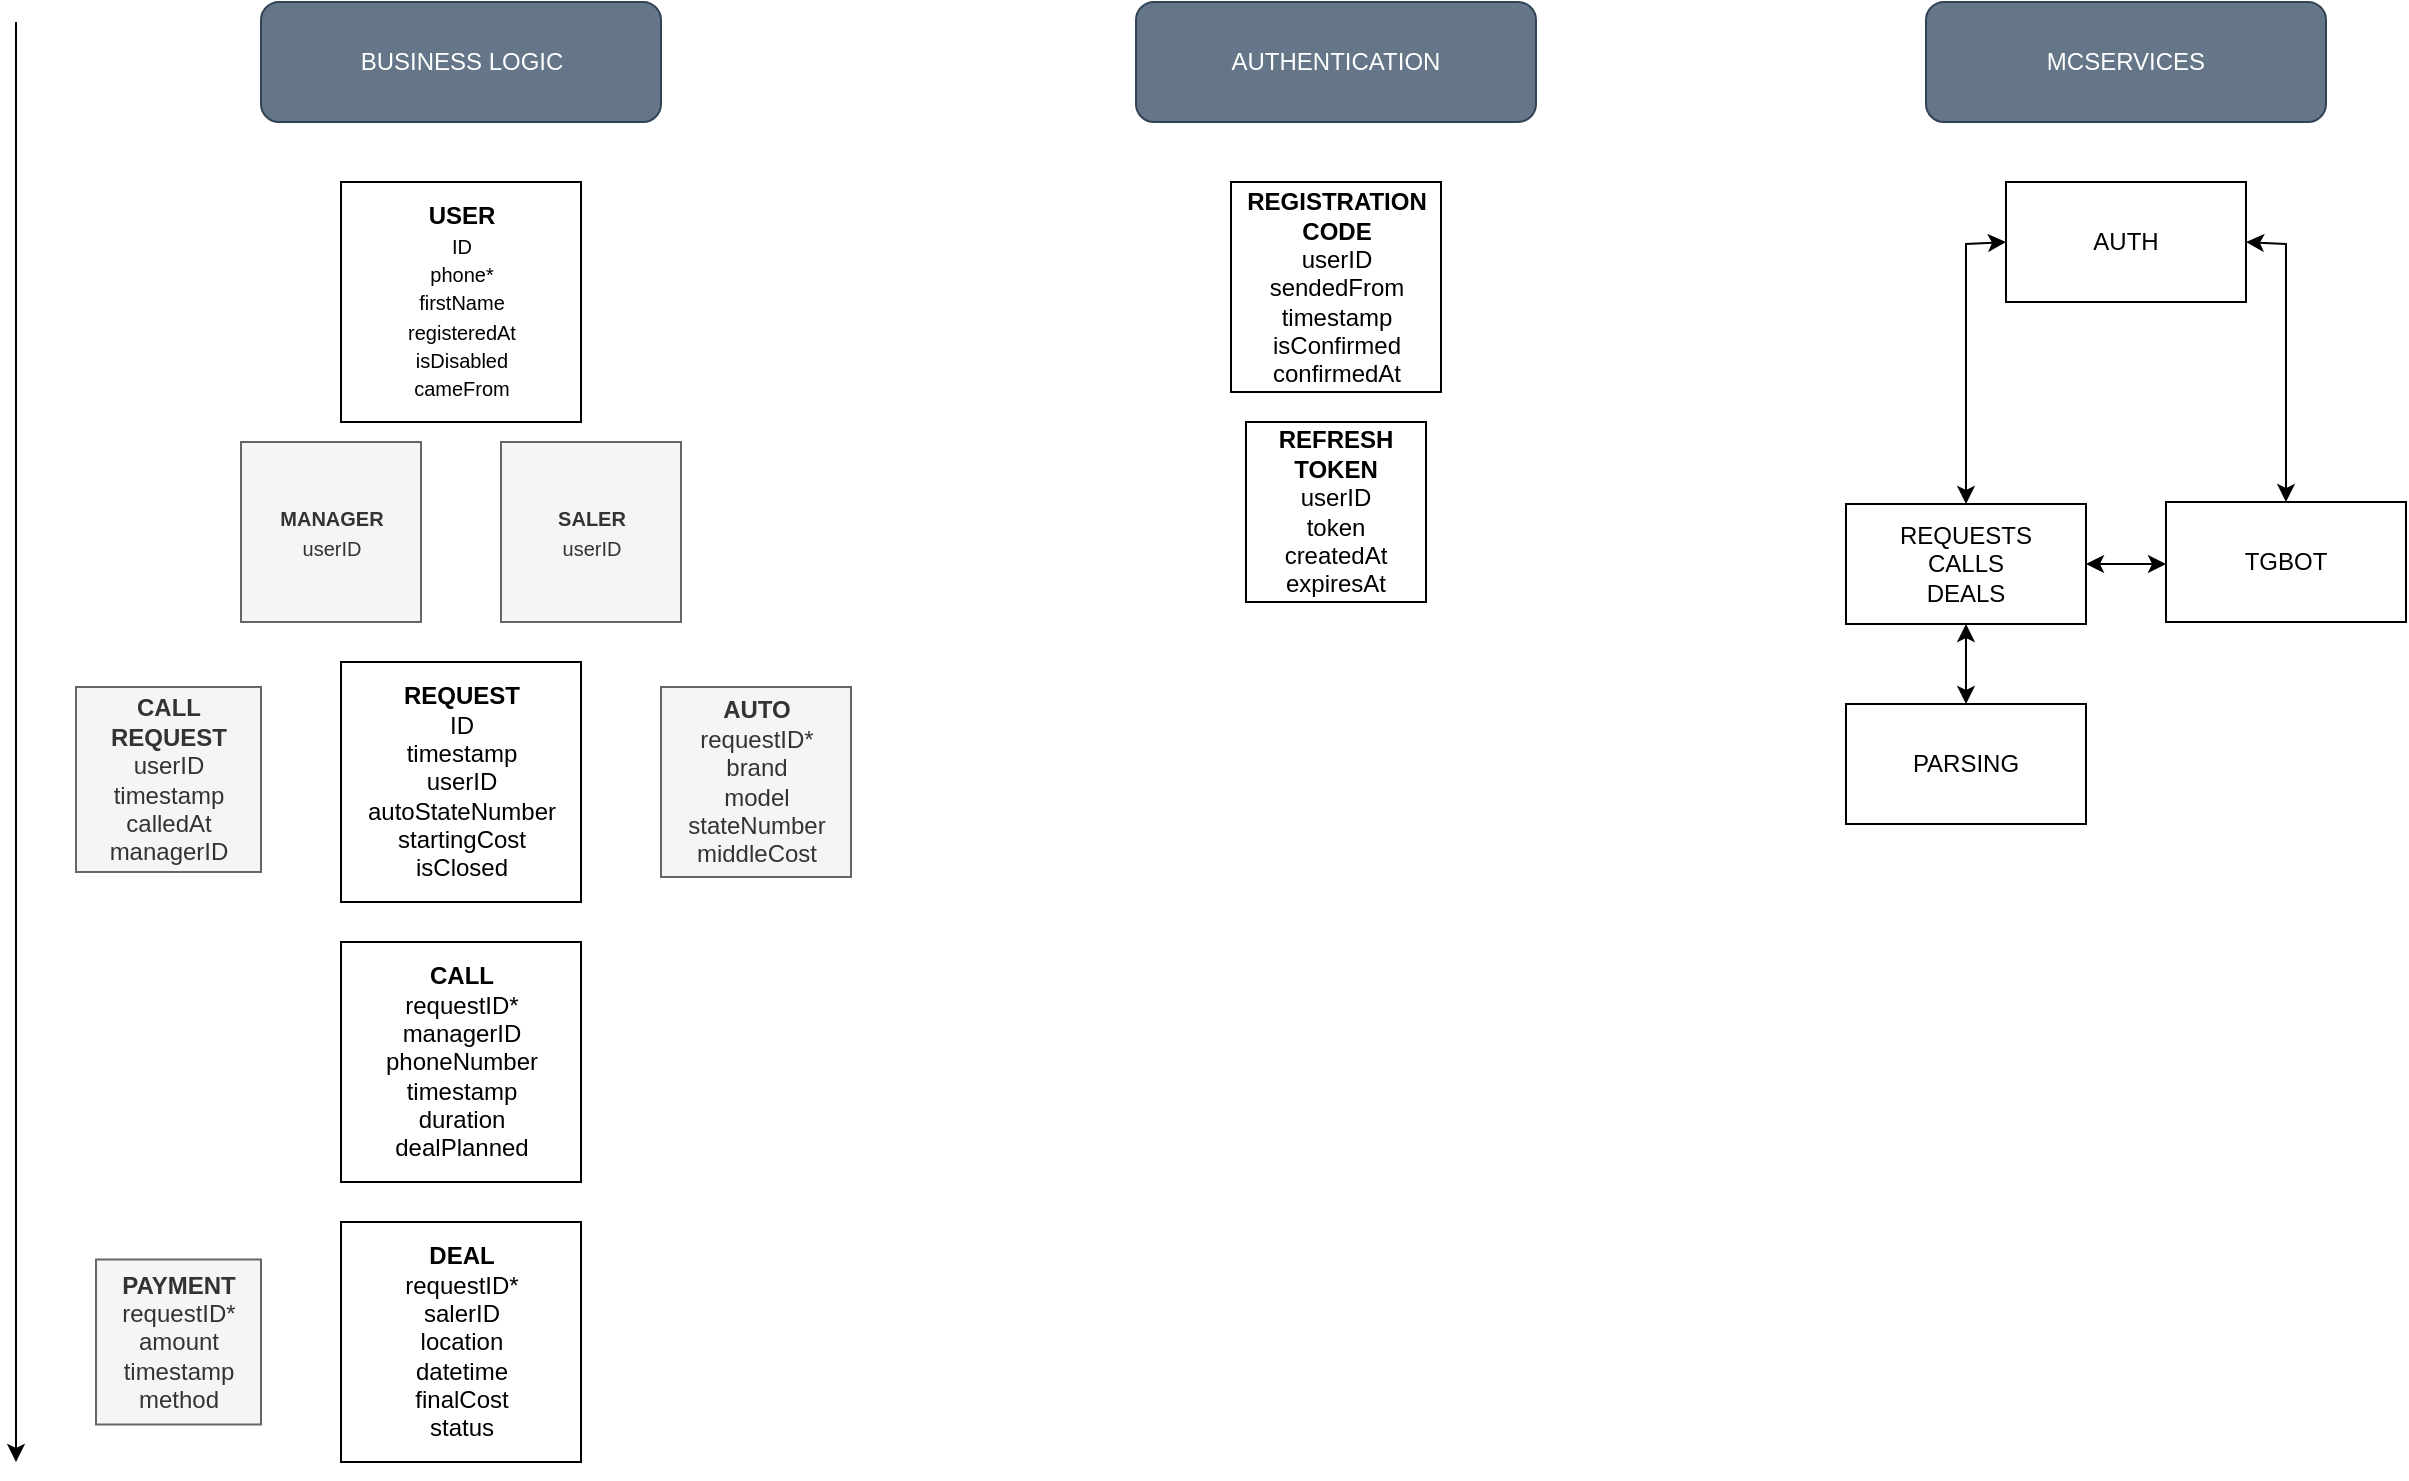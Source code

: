 <mxfile version="20.5.3" type="embed"><diagram name="Страница — 1" id="nBrP1E0GAgVyJa1ZpKWH"><mxGraphModel dx="469" dy="371" grid="1" gridSize="10" guides="1" tooltips="1" connect="1" arrows="1" fold="1" page="1" pageScale="1" pageWidth="3300" pageHeight="2339" background="none" math="0" shadow="0"><root><mxCell id="0"/><mxCell id="1" parent="0"/><mxCell id="g8gEgHumIA5f0x8cdPXF-1" value="&lt;b&gt;USER&lt;/b&gt;&lt;br&gt;&lt;font style=&quot;font-size: 10px;&quot;&gt;ID&lt;br&gt;phone*&lt;br&gt;firstName&lt;br&gt;registeredAt&lt;br&gt;isDisabled&lt;br&gt;cameFrom&lt;br&gt;&lt;/font&gt;" style="whiteSpace=wrap;html=1;aspect=fixed;" parent="1" vertex="1"><mxGeometry x="367.5" y="139" width="120" height="120" as="geometry"/></mxCell><mxCell id="g8gEgHumIA5f0x8cdPXF-9" value="&lt;b&gt;AUTO&lt;/b&gt;&lt;br&gt;requestID*&lt;br&gt;brand&lt;br&gt;model&lt;br&gt;stateNumber&lt;br&gt;middleCost" style="whiteSpace=wrap;html=1;aspect=fixed;fillColor=#f5f5f5;fontColor=#333333;strokeColor=#666666;" parent="1" vertex="1"><mxGeometry x="527.5" y="391.5" width="95" height="95" as="geometry"/></mxCell><mxCell id="g8gEgHumIA5f0x8cdPXF-10" value="&lt;b&gt;REQUEST&lt;br&gt;&lt;/b&gt;ID&lt;br&gt;timestamp&lt;br&gt;userID&lt;br&gt;autoStateNumber&lt;br&gt;startingCost&lt;br&gt;isClosed" style="whiteSpace=wrap;html=1;aspect=fixed;container=1;" parent="1" vertex="1"><mxGeometry x="367.5" y="379" width="120" height="120" as="geometry"><mxRectangle x="202.5" y="360" width="130" height="110" as="alternateBounds"/></mxGeometry></mxCell><mxCell id="g8gEgHumIA5f0x8cdPXF-17" value="&lt;b&gt;CALL&lt;br&gt;&lt;/b&gt;requestID*&lt;br&gt;managerID&lt;br&gt;phoneNumber&lt;br&gt;timestamp&lt;br&gt;duration&lt;br&gt;dealPlanned" style="whiteSpace=wrap;html=1;aspect=fixed;" parent="1" vertex="1"><mxGeometry x="367.5" y="519" width="120" height="120" as="geometry"/></mxCell><mxCell id="g8gEgHumIA5f0x8cdPXF-20" value="&lt;b&gt;DEAL&lt;/b&gt;&lt;br&gt;requestID*&lt;br&gt;salerID&lt;br&gt;location&lt;br&gt;datetime&lt;br&gt;finalCost&lt;br&gt;status" style="whiteSpace=wrap;html=1;aspect=fixed;" parent="1" vertex="1"><mxGeometry x="367.5" y="659" width="120" height="120" as="geometry"/></mxCell><mxCell id="g8gEgHumIA5f0x8cdPXF-23" value="&lt;font style=&quot;font-size: 10px;&quot;&gt;&lt;b&gt;MANAGER&lt;br&gt;&lt;/b&gt;userID&lt;br&gt;&lt;/font&gt;" style="whiteSpace=wrap;html=1;aspect=fixed;fillColor=#f5f5f5;strokeColor=#666666;fontColor=#333333;" parent="1" vertex="1"><mxGeometry x="317.5" y="269" width="90" height="90" as="geometry"/></mxCell><mxCell id="g8gEgHumIA5f0x8cdPXF-24" value="&lt;font style=&quot;font-size: 10px;&quot;&gt;&lt;b&gt;SALER&lt;br&gt;&lt;/b&gt;userID&lt;br&gt;&lt;/font&gt;" style="whiteSpace=wrap;html=1;aspect=fixed;fillColor=#f5f5f5;strokeColor=#666666;fontColor=#333333;" parent="1" vertex="1"><mxGeometry x="447.5" y="269" width="90" height="90" as="geometry"/></mxCell><mxCell id="g8gEgHumIA5f0x8cdPXF-29" value="&lt;b&gt;PAYMENT&lt;br&gt;&lt;/b&gt;requestID*&lt;br&gt;amount&lt;br&gt;timestamp&lt;br&gt;method" style="whiteSpace=wrap;html=1;aspect=fixed;fillColor=#f5f5f5;fontColor=#333333;strokeColor=#666666;" parent="1" vertex="1"><mxGeometry x="245" y="677.75" width="82.5" height="82.5" as="geometry"/></mxCell><mxCell id="g8gEgHumIA5f0x8cdPXF-31" value="BUSINESS LOGIC" style="rounded=1;whiteSpace=wrap;html=1;fillColor=#647687;strokeColor=#314354;fontColor=#ffffff;" parent="1" vertex="1"><mxGeometry x="327.5" y="49" width="200" height="60" as="geometry"/></mxCell><mxCell id="g8gEgHumIA5f0x8cdPXF-35" value="" style="endArrow=classic;html=1;rounded=0;" parent="1" edge="1"><mxGeometry width="50" height="50" relative="1" as="geometry"><mxPoint x="205" y="59" as="sourcePoint"/><mxPoint x="205" y="779" as="targetPoint"/></mxGeometry></mxCell><mxCell id="g8gEgHumIA5f0x8cdPXF-49" value="&lt;b&gt;REGISTRATION&lt;/b&gt;&lt;br&gt;&lt;b&gt;CODE&lt;/b&gt;&lt;br&gt;userID&lt;br&gt;sendedFrom&lt;br&gt;timestamp&lt;br&gt;isConfirmed&lt;br&gt;confirmedAt" style="whiteSpace=wrap;html=1;aspect=fixed;" parent="1" vertex="1"><mxGeometry x="812.5" y="139" width="105" height="105" as="geometry"/></mxCell><mxCell id="g8gEgHumIA5f0x8cdPXF-50" value="&lt;b&gt;REFRESH&lt;/b&gt;&lt;br&gt;&lt;b&gt;TOKEN&lt;/b&gt;&lt;br&gt;userID&lt;br&gt;token&lt;br&gt;createdAt&lt;br&gt;expiresAt" style="whiteSpace=wrap;html=1;aspect=fixed;" parent="1" vertex="1"><mxGeometry x="820" y="259" width="90" height="90" as="geometry"/></mxCell><mxCell id="g8gEgHumIA5f0x8cdPXF-51" value="AUTHENTICATION" style="rounded=1;whiteSpace=wrap;html=1;fillColor=#647687;strokeColor=#314354;fontColor=#ffffff;" parent="1" vertex="1"><mxGeometry x="765" y="49" width="200" height="60" as="geometry"/></mxCell><mxCell id="g8gEgHumIA5f0x8cdPXF-53" value="&lt;b&gt;CALL&lt;/b&gt;&lt;br&gt;&lt;b&gt;REQUEST&lt;br&gt;&lt;/b&gt;userID&lt;br&gt;timestamp&lt;br&gt;calledAt&lt;br&gt;managerID" style="whiteSpace=wrap;html=1;aspect=fixed;fillColor=#f5f5f5;fontColor=#333333;strokeColor=#666666;" parent="1" vertex="1"><mxGeometry x="235" y="391.5" width="92.5" height="92.5" as="geometry"/></mxCell><mxCell id="2" value="MCSERVICES" style="rounded=1;whiteSpace=wrap;html=1;fillColor=#647687;strokeColor=#314354;fontColor=#ffffff;" vertex="1" parent="1"><mxGeometry x="1160" y="49" width="200" height="60" as="geometry"/></mxCell><mxCell id="4" value="REQUESTS&lt;br&gt;CALLS&lt;br&gt;DEALS" style="rounded=0;whiteSpace=wrap;html=1;" vertex="1" parent="1"><mxGeometry x="1120" y="300" width="120" height="60" as="geometry"/></mxCell><mxCell id="5" value="PARSING" style="rounded=0;whiteSpace=wrap;html=1;" vertex="1" parent="1"><mxGeometry x="1120" y="400" width="120" height="60" as="geometry"/></mxCell><mxCell id="6" value="TGBOT" style="rounded=0;whiteSpace=wrap;html=1;" vertex="1" parent="1"><mxGeometry x="1280" y="299" width="120" height="60" as="geometry"/></mxCell><mxCell id="7" value="AUTH" style="rounded=0;whiteSpace=wrap;html=1;" vertex="1" parent="1"><mxGeometry x="1200" y="139" width="120" height="60" as="geometry"/></mxCell><mxCell id="17" value="" style="endArrow=classic;startArrow=classic;html=1;rounded=0;entryX=0.5;entryY=0;entryDx=0;entryDy=0;exitX=1;exitY=0.5;exitDx=0;exitDy=0;" edge="1" parent="1" source="7" target="6"><mxGeometry width="50" height="50" relative="1" as="geometry"><mxPoint x="1260" y="240" as="sourcePoint"/><mxPoint x="1310" y="300" as="targetPoint"/><Array as="points"><mxPoint x="1340" y="170"/></Array></mxGeometry></mxCell><mxCell id="18" value="" style="endArrow=classic;startArrow=classic;html=1;rounded=0;exitX=0.5;exitY=0;exitDx=0;exitDy=0;entryX=0;entryY=0.5;entryDx=0;entryDy=0;" edge="1" parent="1" source="4" target="7"><mxGeometry width="50" height="50" relative="1" as="geometry"><mxPoint x="1200" y="320" as="sourcePoint"/><mxPoint x="1260" y="240" as="targetPoint"/><Array as="points"><mxPoint x="1180" y="170"/></Array></mxGeometry></mxCell><mxCell id="19" value="" style="endArrow=classic;startArrow=classic;html=1;rounded=0;entryX=0.5;entryY=1;entryDx=0;entryDy=0;exitX=0.5;exitY=0;exitDx=0;exitDy=0;" edge="1" parent="1" source="5" target="4"><mxGeometry width="50" height="50" relative="1" as="geometry"><mxPoint x="1170" y="430" as="sourcePoint"/><mxPoint x="1220" y="380" as="targetPoint"/></mxGeometry></mxCell><mxCell id="20" value="" style="endArrow=classic;startArrow=classic;html=1;rounded=0;exitX=1;exitY=0.5;exitDx=0;exitDy=0;" edge="1" parent="1" source="4"><mxGeometry width="50" height="50" relative="1" as="geometry"><mxPoint x="1270" y="380" as="sourcePoint"/><mxPoint x="1280" y="330" as="targetPoint"/></mxGeometry></mxCell></root></mxGraphModel></diagram></mxfile>